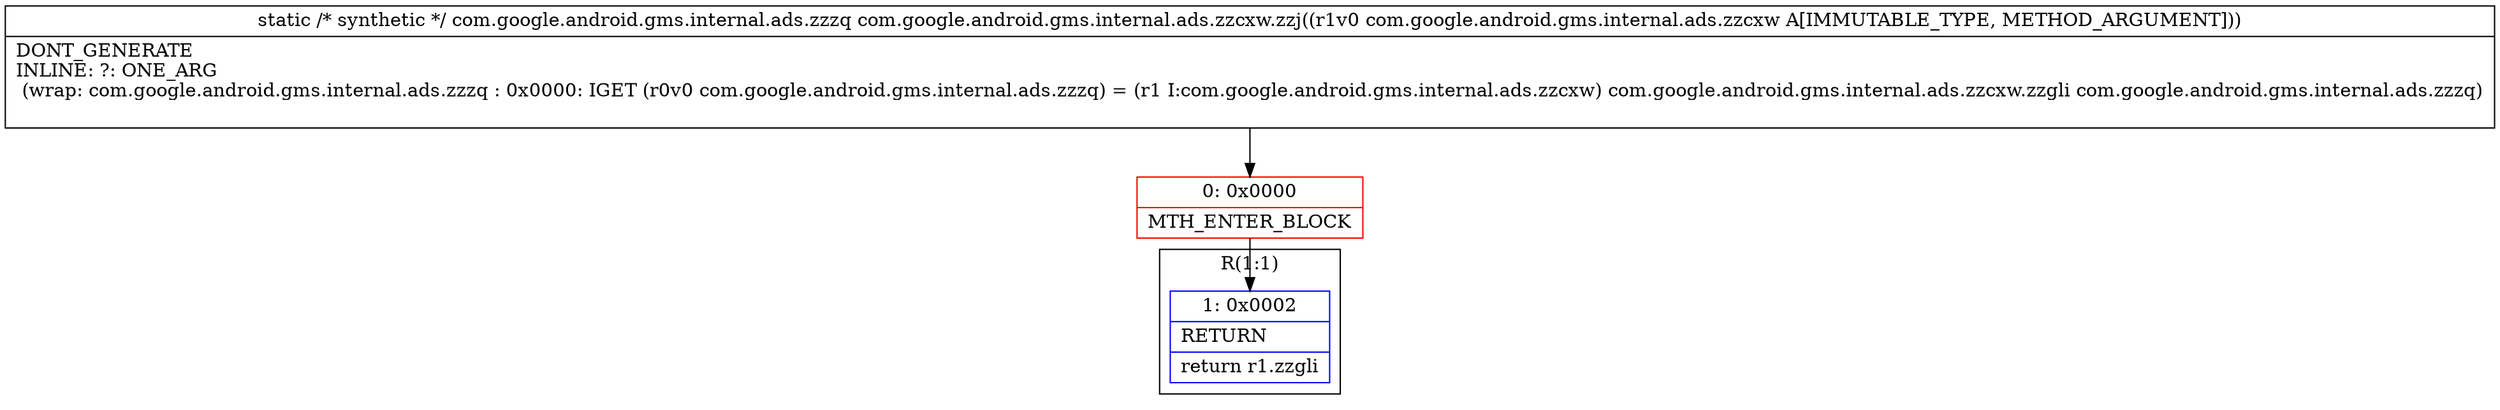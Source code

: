 digraph "CFG forcom.google.android.gms.internal.ads.zzcxw.zzj(Lcom\/google\/android\/gms\/internal\/ads\/zzcxw;)Lcom\/google\/android\/gms\/internal\/ads\/zzzq;" {
subgraph cluster_Region_814700052 {
label = "R(1:1)";
node [shape=record,color=blue];
Node_1 [shape=record,label="{1\:\ 0x0002|RETURN\l|return r1.zzgli\l}"];
}
Node_0 [shape=record,color=red,label="{0\:\ 0x0000|MTH_ENTER_BLOCK\l}"];
MethodNode[shape=record,label="{static \/* synthetic *\/ com.google.android.gms.internal.ads.zzzq com.google.android.gms.internal.ads.zzcxw.zzj((r1v0 com.google.android.gms.internal.ads.zzcxw A[IMMUTABLE_TYPE, METHOD_ARGUMENT]))  | DONT_GENERATE\lINLINE: ?: ONE_ARG  \l  (wrap: com.google.android.gms.internal.ads.zzzq : 0x0000: IGET  (r0v0 com.google.android.gms.internal.ads.zzzq) = (r1 I:com.google.android.gms.internal.ads.zzcxw) com.google.android.gms.internal.ads.zzcxw.zzgli com.google.android.gms.internal.ads.zzzq)\l\l}"];
MethodNode -> Node_0;
Node_0 -> Node_1;
}

